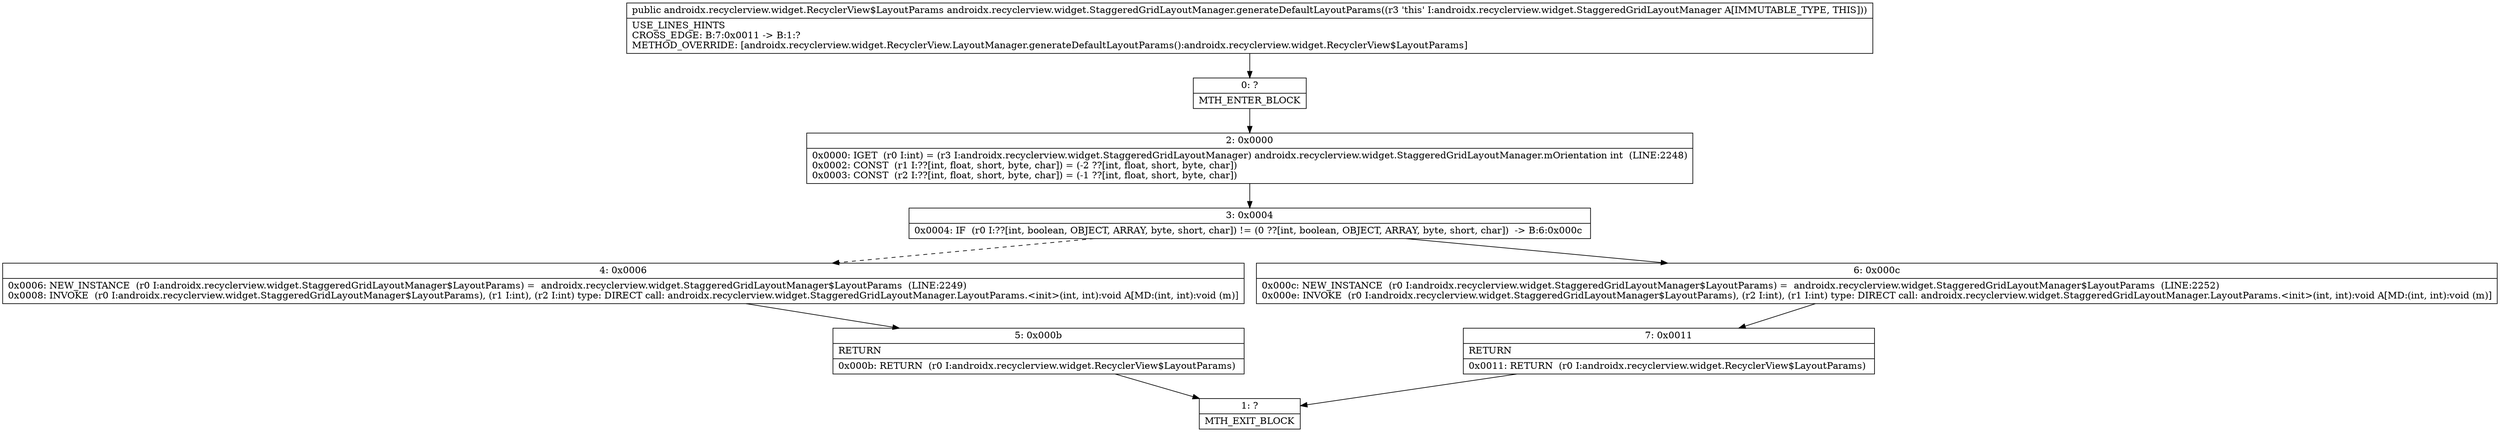 digraph "CFG forandroidx.recyclerview.widget.StaggeredGridLayoutManager.generateDefaultLayoutParams()Landroidx\/recyclerview\/widget\/RecyclerView$LayoutParams;" {
Node_0 [shape=record,label="{0\:\ ?|MTH_ENTER_BLOCK\l}"];
Node_2 [shape=record,label="{2\:\ 0x0000|0x0000: IGET  (r0 I:int) = (r3 I:androidx.recyclerview.widget.StaggeredGridLayoutManager) androidx.recyclerview.widget.StaggeredGridLayoutManager.mOrientation int  (LINE:2248)\l0x0002: CONST  (r1 I:??[int, float, short, byte, char]) = (\-2 ??[int, float, short, byte, char]) \l0x0003: CONST  (r2 I:??[int, float, short, byte, char]) = (\-1 ??[int, float, short, byte, char]) \l}"];
Node_3 [shape=record,label="{3\:\ 0x0004|0x0004: IF  (r0 I:??[int, boolean, OBJECT, ARRAY, byte, short, char]) != (0 ??[int, boolean, OBJECT, ARRAY, byte, short, char])  \-\> B:6:0x000c \l}"];
Node_4 [shape=record,label="{4\:\ 0x0006|0x0006: NEW_INSTANCE  (r0 I:androidx.recyclerview.widget.StaggeredGridLayoutManager$LayoutParams) =  androidx.recyclerview.widget.StaggeredGridLayoutManager$LayoutParams  (LINE:2249)\l0x0008: INVOKE  (r0 I:androidx.recyclerview.widget.StaggeredGridLayoutManager$LayoutParams), (r1 I:int), (r2 I:int) type: DIRECT call: androidx.recyclerview.widget.StaggeredGridLayoutManager.LayoutParams.\<init\>(int, int):void A[MD:(int, int):void (m)]\l}"];
Node_5 [shape=record,label="{5\:\ 0x000b|RETURN\l|0x000b: RETURN  (r0 I:androidx.recyclerview.widget.RecyclerView$LayoutParams) \l}"];
Node_1 [shape=record,label="{1\:\ ?|MTH_EXIT_BLOCK\l}"];
Node_6 [shape=record,label="{6\:\ 0x000c|0x000c: NEW_INSTANCE  (r0 I:androidx.recyclerview.widget.StaggeredGridLayoutManager$LayoutParams) =  androidx.recyclerview.widget.StaggeredGridLayoutManager$LayoutParams  (LINE:2252)\l0x000e: INVOKE  (r0 I:androidx.recyclerview.widget.StaggeredGridLayoutManager$LayoutParams), (r2 I:int), (r1 I:int) type: DIRECT call: androidx.recyclerview.widget.StaggeredGridLayoutManager.LayoutParams.\<init\>(int, int):void A[MD:(int, int):void (m)]\l}"];
Node_7 [shape=record,label="{7\:\ 0x0011|RETURN\l|0x0011: RETURN  (r0 I:androidx.recyclerview.widget.RecyclerView$LayoutParams) \l}"];
MethodNode[shape=record,label="{public androidx.recyclerview.widget.RecyclerView$LayoutParams androidx.recyclerview.widget.StaggeredGridLayoutManager.generateDefaultLayoutParams((r3 'this' I:androidx.recyclerview.widget.StaggeredGridLayoutManager A[IMMUTABLE_TYPE, THIS]))  | USE_LINES_HINTS\lCROSS_EDGE: B:7:0x0011 \-\> B:1:?\lMETHOD_OVERRIDE: [androidx.recyclerview.widget.RecyclerView.LayoutManager.generateDefaultLayoutParams():androidx.recyclerview.widget.RecyclerView$LayoutParams]\l}"];
MethodNode -> Node_0;Node_0 -> Node_2;
Node_2 -> Node_3;
Node_3 -> Node_4[style=dashed];
Node_3 -> Node_6;
Node_4 -> Node_5;
Node_5 -> Node_1;
Node_6 -> Node_7;
Node_7 -> Node_1;
}

